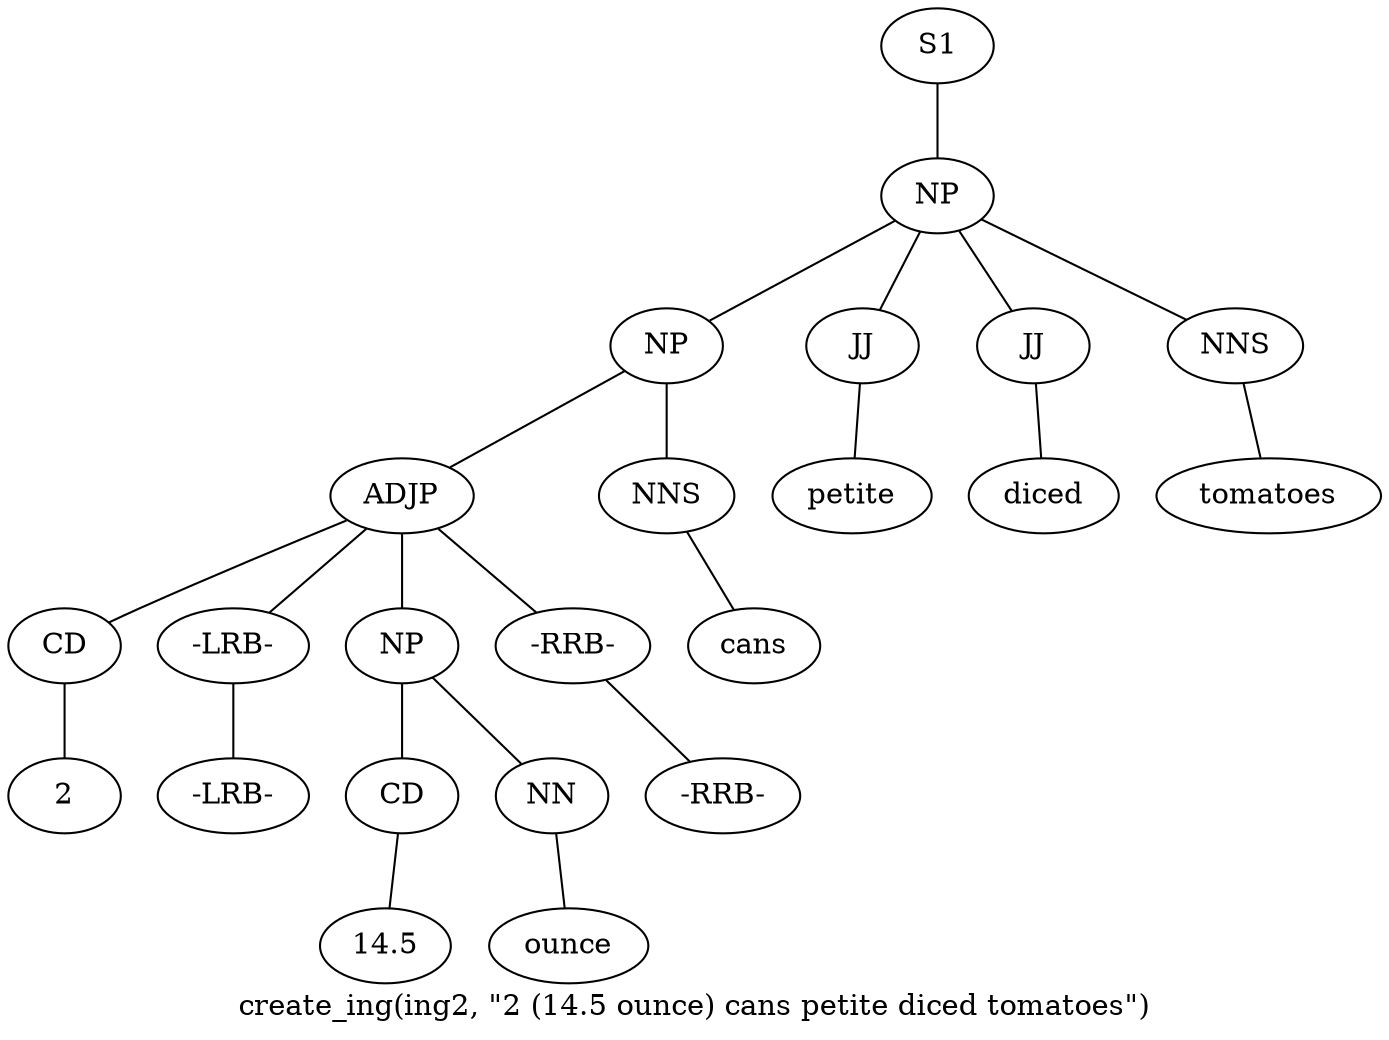 graph SyntaxGraph {
	label = "create_ing(ing2, \"2 (14.5 ounce) cans petite diced tomatoes\")";
	Node0 [label="S1"];
	Node1 [label="NP"];
	Node2 [label="NP"];
	Node3 [label="ADJP"];
	Node4 [label="CD"];
	Node5 [label="2"];
	Node6 [label="-LRB-"];
	Node7 [label="-LRB-"];
	Node8 [label="NP"];
	Node9 [label="CD"];
	Node10 [label="14.5"];
	Node11 [label="NN"];
	Node12 [label="ounce"];
	Node13 [label="-RRB-"];
	Node14 [label="-RRB-"];
	Node15 [label="NNS"];
	Node16 [label="cans"];
	Node17 [label="JJ"];
	Node18 [label="petite"];
	Node19 [label="JJ"];
	Node20 [label="diced"];
	Node21 [label="NNS"];
	Node22 [label="tomatoes"];

	Node0 -- Node1;
	Node1 -- Node2;
	Node1 -- Node17;
	Node1 -- Node19;
	Node1 -- Node21;
	Node2 -- Node3;
	Node2 -- Node15;
	Node3 -- Node4;
	Node3 -- Node6;
	Node3 -- Node8;
	Node3 -- Node13;
	Node4 -- Node5;
	Node6 -- Node7;
	Node8 -- Node9;
	Node8 -- Node11;
	Node9 -- Node10;
	Node11 -- Node12;
	Node13 -- Node14;
	Node15 -- Node16;
	Node17 -- Node18;
	Node19 -- Node20;
	Node21 -- Node22;
}
